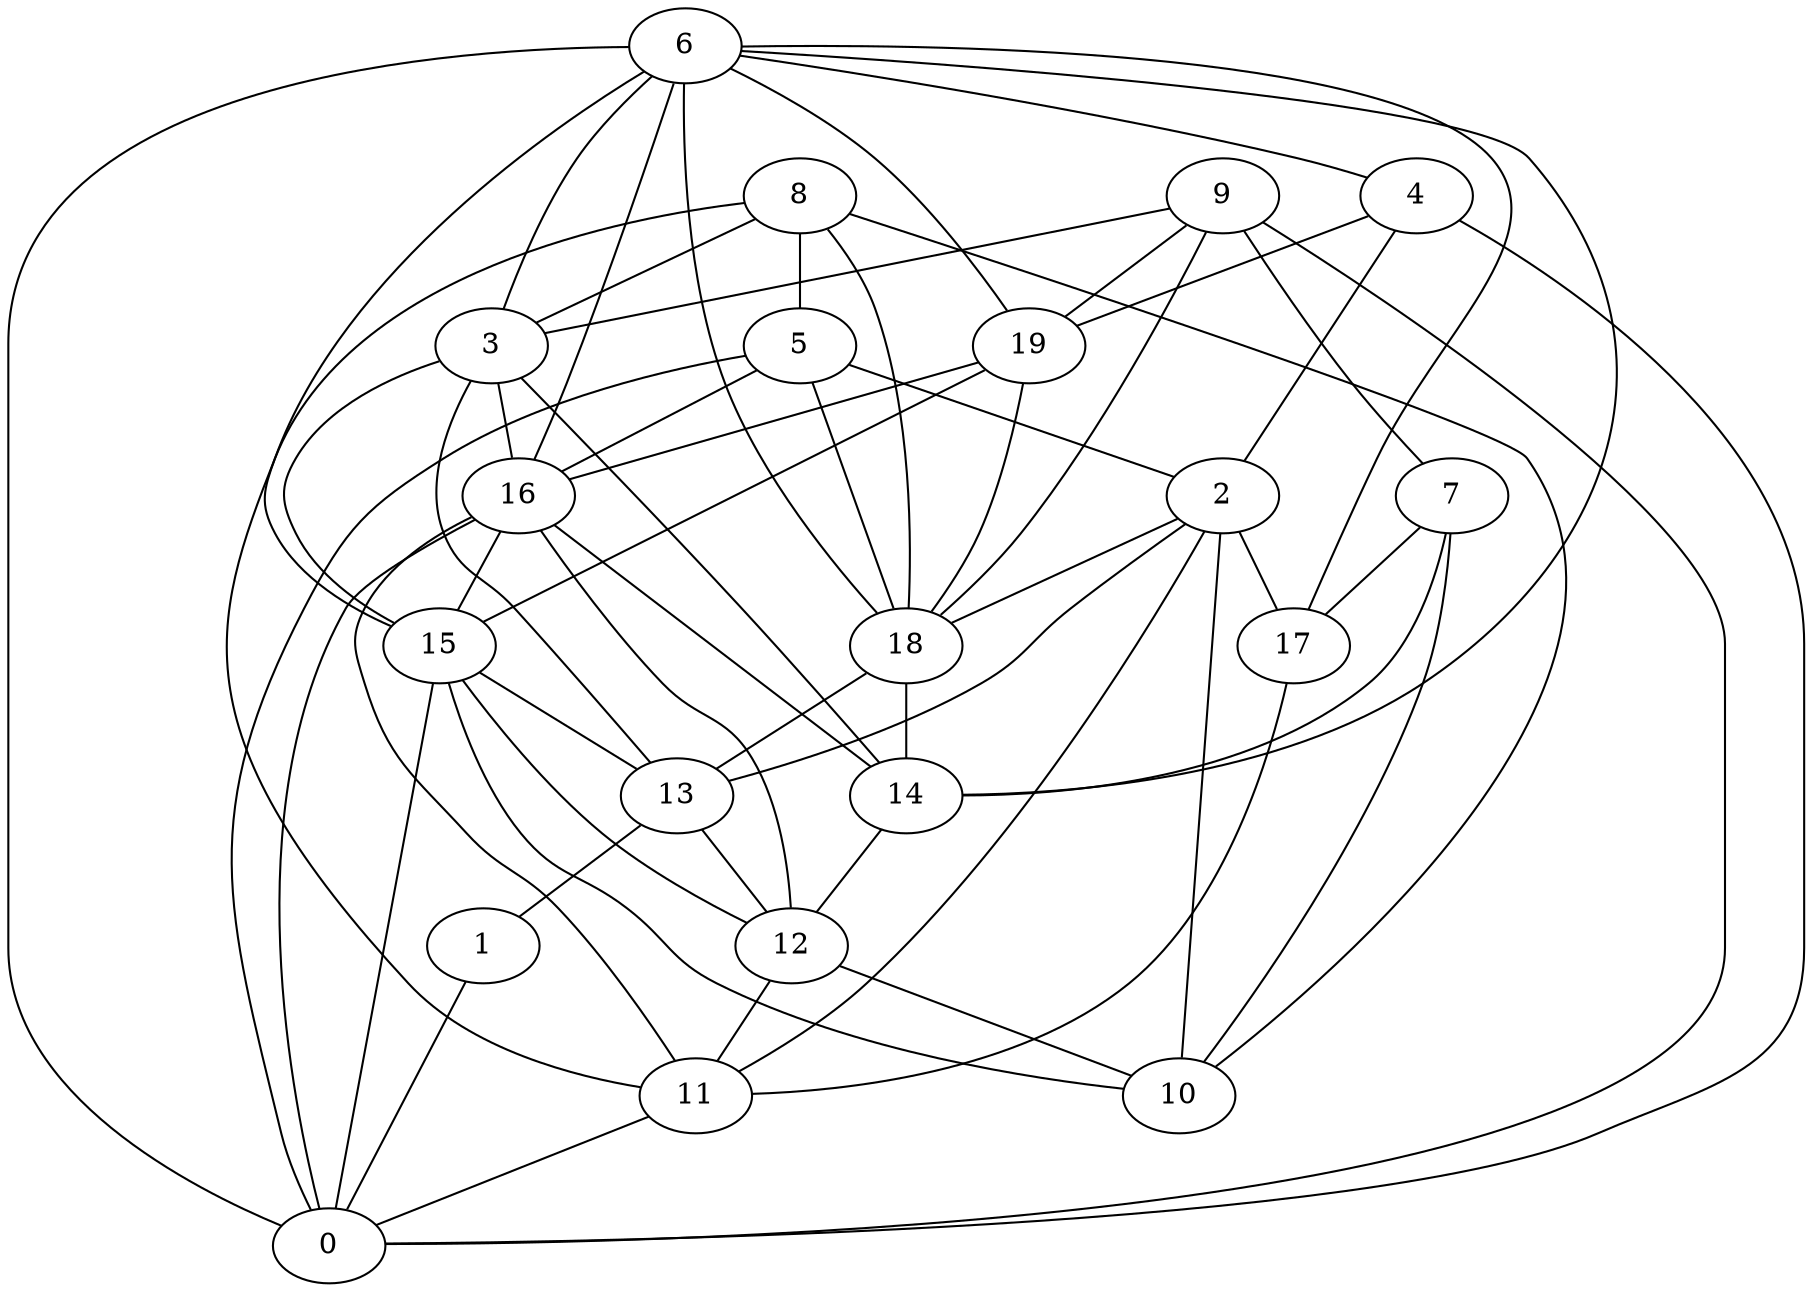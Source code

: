 digraph GG_graph {

subgraph G_graph {
edge [color = black]
"5" -> "18" [dir = none]
"19" -> "18" [dir = none]
"6" -> "17" [dir = none]
"6" -> "4" [dir = none]
"14" -> "12" [dir = none]
"2" -> "11" [dir = none]
"2" -> "18" [dir = none]
"15" -> "10" [dir = none]
"13" -> "1" [dir = none]
"7" -> "14" [dir = none]
"9" -> "0" [dir = none]
"9" -> "3" [dir = none]
"9" -> "18" [dir = none]
"8" -> "10" [dir = none]
"8" -> "18" [dir = none]
"16" -> "14" [dir = none]
"18" -> "13" [dir = none]
"18" -> "14" [dir = none]
"4" -> "2" [dir = none]
"12" -> "10" [dir = none]
"16" -> "0" [dir = none]
"3" -> "14" [dir = none]
"19" -> "15" [dir = none]
"6" -> "14" [dir = none]
"15" -> "12" [dir = none]
"16" -> "12" [dir = none]
"9" -> "19" [dir = none]
"2" -> "17" [dir = none]
"1" -> "0" [dir = none]
"2" -> "10" [dir = none]
"5" -> "16" [dir = none]
"13" -> "12" [dir = none]
"6" -> "3" [dir = none]
"4" -> "0" [dir = none]
"12" -> "11" [dir = none]
"5" -> "0" [dir = none]
"7" -> "10" [dir = none]
"7" -> "17" [dir = none]
"17" -> "11" [dir = none]
"6" -> "15" [dir = none]
"6" -> "19" [dir = none]
"5" -> "2" [dir = none]
"8" -> "11" [dir = none]
"9" -> "7" [dir = none]
"16" -> "11" [dir = none]
"6" -> "0" [dir = none]
"3" -> "16" [dir = none]
"2" -> "13" [dir = none]
"4" -> "19" [dir = none]
"15" -> "0" [dir = none]
"6" -> "16" [dir = none]
"15" -> "13" [dir = none]
"8" -> "5" [dir = none]
"6" -> "18" [dir = none]
"16" -> "15" [dir = none]
"11" -> "0" [dir = none]
"3" -> "15" [dir = none]
"3" -> "13" [dir = none]
"19" -> "16" [dir = none]
"8" -> "3" [dir = none]
}

}
